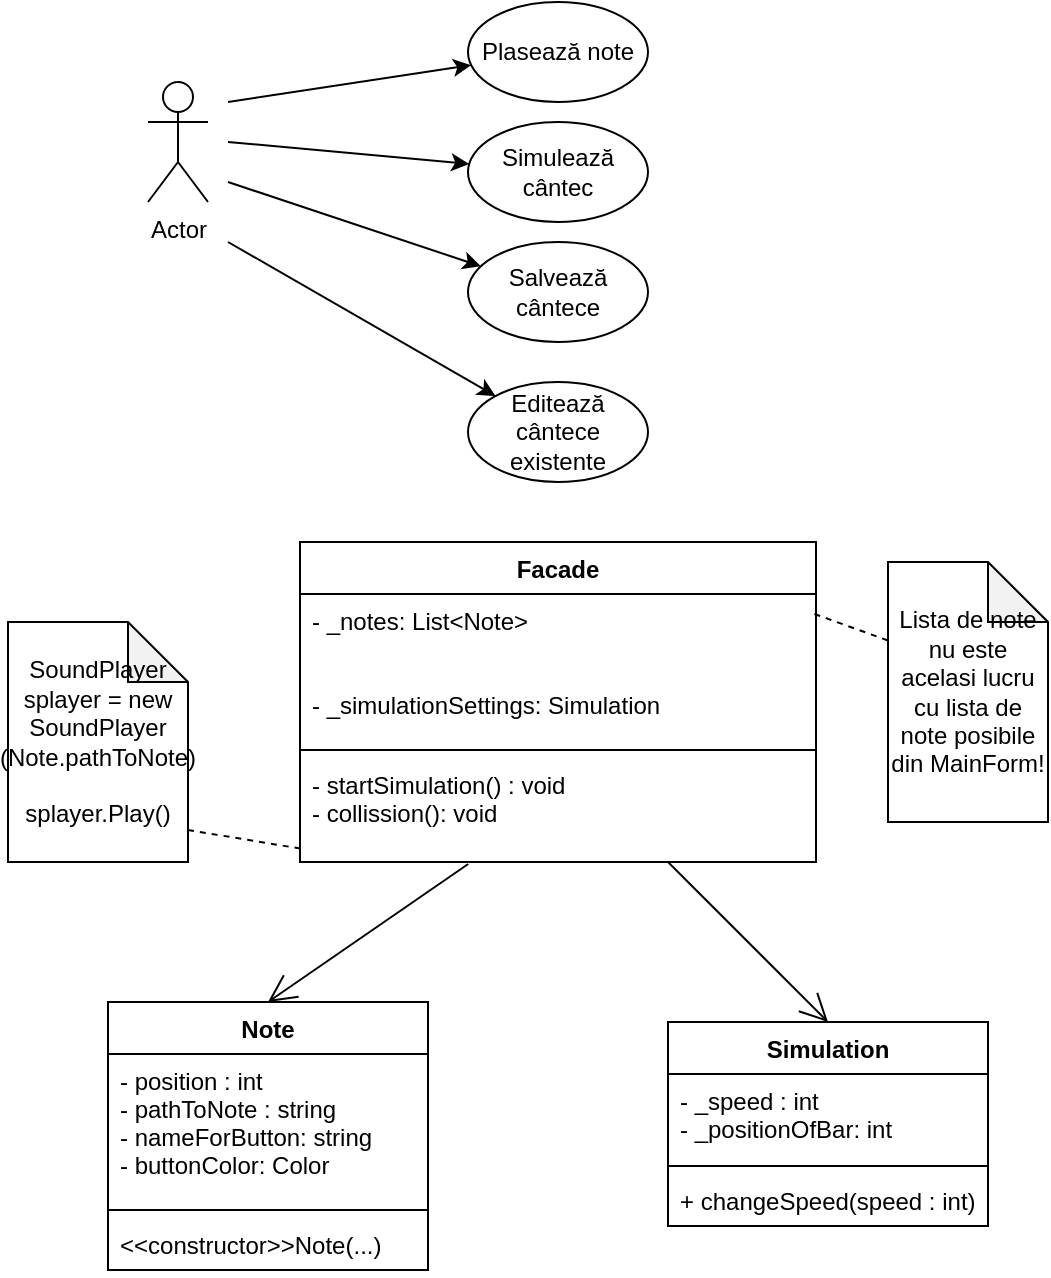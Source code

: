 <mxfile version="14.6.9" type="device"><diagram id="tIlFx8IBQ5IQ7ZMs90E7" name="Page-1"><mxGraphModel dx="865" dy="479" grid="1" gridSize="10" guides="1" tooltips="1" connect="1" arrows="1" fold="1" page="1" pageScale="1" pageWidth="583" pageHeight="827" math="0" shadow="0"><root><mxCell id="0"/><mxCell id="1" parent="0"/><mxCell id="gYw7WKqVEJynQwpAHEKx-1" value="Actor" style="shape=umlActor;verticalLabelPosition=bottom;verticalAlign=top;html=1;" vertex="1" parent="1"><mxGeometry x="80" y="40" width="30" height="60" as="geometry"/></mxCell><mxCell id="gYw7WKqVEJynQwpAHEKx-2" value="" style="endArrow=classic;html=1;" edge="1" parent="1" target="gYw7WKqVEJynQwpAHEKx-7"><mxGeometry width="50" height="50" relative="1" as="geometry"><mxPoint x="120" y="50" as="sourcePoint"/><mxPoint x="190" y="30" as="targetPoint"/></mxGeometry></mxCell><mxCell id="gYw7WKqVEJynQwpAHEKx-3" value="" style="endArrow=classic;html=1;" edge="1" parent="1" target="gYw7WKqVEJynQwpAHEKx-8"><mxGeometry width="50" height="50" relative="1" as="geometry"><mxPoint x="120" y="70" as="sourcePoint"/><mxPoint x="190" y="70" as="targetPoint"/></mxGeometry></mxCell><mxCell id="gYw7WKqVEJynQwpAHEKx-4" value="" style="endArrow=classic;html=1;" edge="1" parent="1" target="gYw7WKqVEJynQwpAHEKx-9"><mxGeometry width="50" height="50" relative="1" as="geometry"><mxPoint x="120" y="90" as="sourcePoint"/><mxPoint x="190" y="110" as="targetPoint"/></mxGeometry></mxCell><mxCell id="gYw7WKqVEJynQwpAHEKx-5" value="" style="endArrow=classic;html=1;" edge="1" parent="1" target="gYw7WKqVEJynQwpAHEKx-10"><mxGeometry width="50" height="50" relative="1" as="geometry"><mxPoint x="120" y="120" as="sourcePoint"/><mxPoint x="190" y="150" as="targetPoint"/></mxGeometry></mxCell><mxCell id="gYw7WKqVEJynQwpAHEKx-7" value="Plasează note" style="ellipse;whiteSpace=wrap;html=1;" vertex="1" parent="1"><mxGeometry x="240" width="90" height="50" as="geometry"/></mxCell><mxCell id="gYw7WKqVEJynQwpAHEKx-8" value="Simulează cântec" style="ellipse;whiteSpace=wrap;html=1;" vertex="1" parent="1"><mxGeometry x="240" y="60" width="90" height="50" as="geometry"/></mxCell><mxCell id="gYw7WKqVEJynQwpAHEKx-9" value="Salvează cântece" style="ellipse;whiteSpace=wrap;html=1;" vertex="1" parent="1"><mxGeometry x="240" y="120" width="90" height="50" as="geometry"/></mxCell><mxCell id="gYw7WKqVEJynQwpAHEKx-10" value="Editează cântece existente" style="ellipse;whiteSpace=wrap;html=1;" vertex="1" parent="1"><mxGeometry x="240" y="190" width="90" height="50" as="geometry"/></mxCell><mxCell id="gYw7WKqVEJynQwpAHEKx-11" value="Facade" style="swimlane;fontStyle=1;align=center;verticalAlign=middle;childLayout=stackLayout;horizontal=1;startSize=26;horizontalStack=0;resizeParent=1;resizeParentMax=0;resizeLast=0;collapsible=1;marginBottom=0;spacing=1;" vertex="1" parent="1"><mxGeometry x="156" y="270" width="258" height="160" as="geometry"><mxRectangle x="211" y="270" width="100" height="30" as="alternateBounds"/></mxGeometry></mxCell><mxCell id="gYw7WKqVEJynQwpAHEKx-12" value="- _notes: List&lt;Note&gt; &#xA;&#xA;&#xA;- _simulationSettings: Simulation&#xA;" style="text;strokeColor=none;fillColor=none;align=left;verticalAlign=top;spacingLeft=4;spacingRight=4;overflow=hidden;rotatable=0;points=[[0,0.5],[1,0.5]];portConstraint=eastwest;" vertex="1" parent="gYw7WKqVEJynQwpAHEKx-11"><mxGeometry y="26" width="258" height="74" as="geometry"/></mxCell><mxCell id="gYw7WKqVEJynQwpAHEKx-13" value="" style="line;strokeWidth=1;fillColor=none;align=left;verticalAlign=middle;spacingTop=-1;spacingLeft=3;spacingRight=3;rotatable=0;labelPosition=right;points=[];portConstraint=eastwest;" vertex="1" parent="gYw7WKqVEJynQwpAHEKx-11"><mxGeometry y="100" width="258" height="8" as="geometry"/></mxCell><mxCell id="gYw7WKqVEJynQwpAHEKx-14" value="- startSimulation() : void&#xA;- collission(): void&#xA;&#xA;&#xA;" style="text;strokeColor=none;fillColor=none;align=left;verticalAlign=top;spacingLeft=4;spacingRight=4;overflow=hidden;rotatable=0;points=[[0,0.5],[1,0.5]];portConstraint=eastwest;" vertex="1" parent="gYw7WKqVEJynQwpAHEKx-11"><mxGeometry y="108" width="258" height="52" as="geometry"/></mxCell><mxCell id="gYw7WKqVEJynQwpAHEKx-15" value="Note" style="swimlane;fontStyle=1;align=center;verticalAlign=top;childLayout=stackLayout;horizontal=1;startSize=26;horizontalStack=0;resizeParent=1;resizeParentMax=0;resizeLast=0;collapsible=1;marginBottom=0;html=0;" vertex="1" parent="1"><mxGeometry x="60" y="500" width="160" height="134" as="geometry"/></mxCell><mxCell id="gYw7WKqVEJynQwpAHEKx-16" value="- position : int&#xA;- pathToNote : string&#xA;- nameForButton: string&#xA;- buttonColor: Color&#xA;&#xA;&#xA;&#xA;&#xA;" style="text;strokeColor=none;fillColor=none;align=left;verticalAlign=top;spacingLeft=4;spacingRight=4;overflow=hidden;rotatable=0;points=[[0,0.5],[1,0.5]];portConstraint=eastwest;" vertex="1" parent="gYw7WKqVEJynQwpAHEKx-15"><mxGeometry y="26" width="160" height="74" as="geometry"/></mxCell><mxCell id="gYw7WKqVEJynQwpAHEKx-17" value="" style="line;strokeWidth=1;fillColor=none;align=left;verticalAlign=middle;spacingTop=-1;spacingLeft=3;spacingRight=3;rotatable=0;labelPosition=right;points=[];portConstraint=eastwest;" vertex="1" parent="gYw7WKqVEJynQwpAHEKx-15"><mxGeometry y="100" width="160" height="8" as="geometry"/></mxCell><mxCell id="gYw7WKqVEJynQwpAHEKx-18" value="&lt;&lt;constructor&gt;&gt;Note(...)" style="text;strokeColor=none;fillColor=none;align=left;verticalAlign=top;spacingLeft=4;spacingRight=4;overflow=hidden;rotatable=0;points=[[0,0.5],[1,0.5]];portConstraint=eastwest;" vertex="1" parent="gYw7WKqVEJynQwpAHEKx-15"><mxGeometry y="108" width="160" height="26" as="geometry"/></mxCell><mxCell id="gYw7WKqVEJynQwpAHEKx-19" value="&lt;div&gt;SoundPlayer splayer = new SoundPlayer&lt;/div&gt;&lt;div&gt;(Note.pathToNote)&lt;/div&gt;&lt;div&gt;&lt;br&gt;&lt;/div&gt;&lt;div&gt;splayer.Play()&lt;br&gt;&lt;/div&gt;" style="shape=note;whiteSpace=wrap;html=1;backgroundOutline=1;darkOpacity=0.05;" vertex="1" parent="1"><mxGeometry x="10" y="310" width="90" height="120" as="geometry"/></mxCell><mxCell id="gYw7WKqVEJynQwpAHEKx-21" value="Simulation" style="swimlane;fontStyle=1;align=center;verticalAlign=top;childLayout=stackLayout;horizontal=1;startSize=26;horizontalStack=0;resizeParent=1;resizeParentMax=0;resizeLast=0;collapsible=1;marginBottom=0;html=0;" vertex="1" parent="1"><mxGeometry x="340" y="510" width="160" height="102" as="geometry"/></mxCell><mxCell id="gYw7WKqVEJynQwpAHEKx-22" value="- _speed : int&#xA;- _positionOfBar: int&#xA;" style="text;strokeColor=none;fillColor=none;align=left;verticalAlign=top;spacingLeft=4;spacingRight=4;overflow=hidden;rotatable=0;points=[[0,0.5],[1,0.5]];portConstraint=eastwest;" vertex="1" parent="gYw7WKqVEJynQwpAHEKx-21"><mxGeometry y="26" width="160" height="42" as="geometry"/></mxCell><mxCell id="gYw7WKqVEJynQwpAHEKx-23" value="" style="line;strokeWidth=1;fillColor=none;align=left;verticalAlign=middle;spacingTop=-1;spacingLeft=3;spacingRight=3;rotatable=0;labelPosition=right;points=[];portConstraint=eastwest;" vertex="1" parent="gYw7WKqVEJynQwpAHEKx-21"><mxGeometry y="68" width="160" height="8" as="geometry"/></mxCell><mxCell id="gYw7WKqVEJynQwpAHEKx-24" value="+ changeSpeed(speed : int)" style="text;strokeColor=none;fillColor=none;align=left;verticalAlign=top;spacingLeft=4;spacingRight=4;overflow=hidden;rotatable=0;points=[[0,0.5],[1,0.5]];portConstraint=eastwest;" vertex="1" parent="gYw7WKqVEJynQwpAHEKx-21"><mxGeometry y="76" width="160" height="26" as="geometry"/></mxCell><mxCell id="gYw7WKqVEJynQwpAHEKx-30" value="" style="endArrow=none;dashed=1;html=1;entryX=0.006;entryY=0.875;entryDx=0;entryDy=0;entryPerimeter=0;" edge="1" parent="1" target="gYw7WKqVEJynQwpAHEKx-14"><mxGeometry width="50" height="50" relative="1" as="geometry"><mxPoint x="100" y="414" as="sourcePoint"/><mxPoint x="150" y="364" as="targetPoint"/></mxGeometry></mxCell><mxCell id="gYw7WKqVEJynQwpAHEKx-31" value="Lista de note nu este acelasi lucru cu lista de note posibile din MainForm!" style="shape=note;whiteSpace=wrap;html=1;backgroundOutline=1;darkOpacity=0.05;" vertex="1" parent="1"><mxGeometry x="450" y="280" width="80" height="130" as="geometry"/></mxCell><mxCell id="gYw7WKqVEJynQwpAHEKx-32" value="" style="endArrow=none;dashed=1;html=1;exitX=0.997;exitY=0.135;exitDx=0;exitDy=0;exitPerimeter=0;entryX=0;entryY=0.302;entryDx=0;entryDy=0;entryPerimeter=0;" edge="1" parent="1" source="gYw7WKqVEJynQwpAHEKx-12" target="gYw7WKqVEJynQwpAHEKx-31"><mxGeometry width="50" height="50" relative="1" as="geometry"><mxPoint x="400" y="320" as="sourcePoint"/><mxPoint x="450" y="270" as="targetPoint"/></mxGeometry></mxCell><mxCell id="gYw7WKqVEJynQwpAHEKx-33" value="" style="endArrow=open;endFill=1;endSize=12;html=1;exitX=0.326;exitY=1.019;exitDx=0;exitDy=0;exitPerimeter=0;entryX=0.5;entryY=0;entryDx=0;entryDy=0;" edge="1" parent="1" source="gYw7WKqVEJynQwpAHEKx-14" target="gYw7WKqVEJynQwpAHEKx-15"><mxGeometry width="160" relative="1" as="geometry"><mxPoint x="170" y="470" as="sourcePoint"/><mxPoint x="330" y="470" as="targetPoint"/></mxGeometry></mxCell><mxCell id="gYw7WKqVEJynQwpAHEKx-34" value="" style="endArrow=open;endFill=1;endSize=12;html=1;exitX=0.326;exitY=1.019;exitDx=0;exitDy=0;exitPerimeter=0;entryX=0.5;entryY=0;entryDx=0;entryDy=0;" edge="1" parent="1" target="gYw7WKqVEJynQwpAHEKx-21"><mxGeometry width="160" relative="1" as="geometry"><mxPoint x="339.998" y="429.998" as="sourcePoint"/><mxPoint x="261.49" y="494.99" as="targetPoint"/></mxGeometry></mxCell></root></mxGraphModel></diagram></mxfile>
